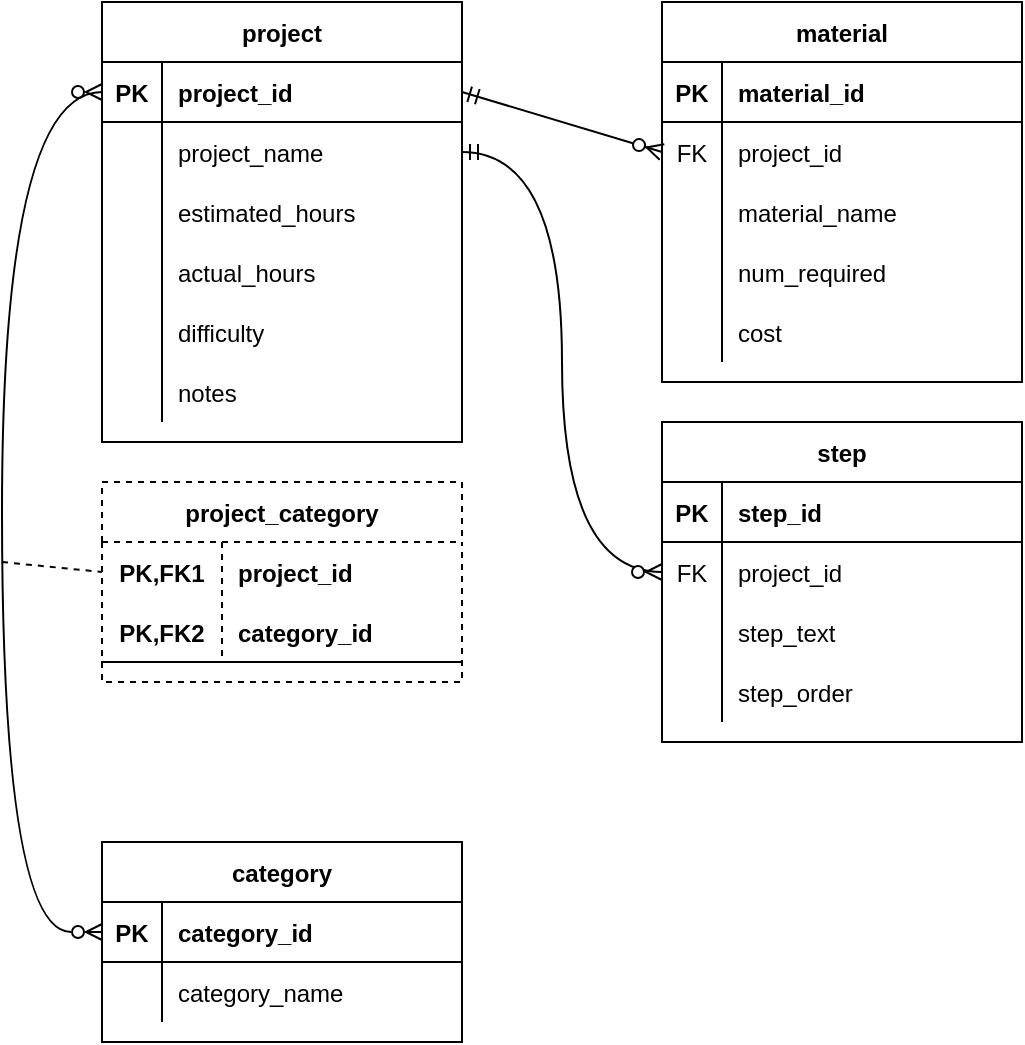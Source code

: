 <mxfile version="20.2.3" type="device"><diagram id="1y8K3bu9FHBaIjWoL1Ph" name="Page-1"><mxGraphModel dx="782" dy="1217" grid="1" gridSize="10" guides="1" tooltips="1" connect="1" arrows="1" fold="1" page="1" pageScale="1" pageWidth="850" pageHeight="1100" math="0" shadow="0"><root><mxCell id="0"/><mxCell id="1" parent="0"/><mxCell id="rn6JKYpiXA6w8FMSCXuJ-1" value="project" style="shape=table;startSize=30;container=1;collapsible=1;childLayout=tableLayout;fixedRows=1;rowLines=0;fontStyle=1;align=center;resizeLast=1;" vertex="1" parent="1"><mxGeometry x="210" y="110" width="180" height="220" as="geometry"/></mxCell><mxCell id="rn6JKYpiXA6w8FMSCXuJ-2" value="" style="shape=tableRow;horizontal=0;startSize=0;swimlaneHead=0;swimlaneBody=0;fillColor=none;collapsible=0;dropTarget=0;points=[[0,0.5],[1,0.5]];portConstraint=eastwest;top=0;left=0;right=0;bottom=1;" vertex="1" parent="rn6JKYpiXA6w8FMSCXuJ-1"><mxGeometry y="30" width="180" height="30" as="geometry"/></mxCell><mxCell id="rn6JKYpiXA6w8FMSCXuJ-3" value="PK" style="shape=partialRectangle;connectable=0;fillColor=none;top=0;left=0;bottom=0;right=0;fontStyle=1;overflow=hidden;" vertex="1" parent="rn6JKYpiXA6w8FMSCXuJ-2"><mxGeometry width="30" height="30" as="geometry"><mxRectangle width="30" height="30" as="alternateBounds"/></mxGeometry></mxCell><mxCell id="rn6JKYpiXA6w8FMSCXuJ-4" value="project_id" style="shape=partialRectangle;connectable=0;fillColor=none;top=0;left=0;bottom=0;right=0;align=left;spacingLeft=6;fontStyle=1;overflow=hidden;" vertex="1" parent="rn6JKYpiXA6w8FMSCXuJ-2"><mxGeometry x="30" width="150" height="30" as="geometry"><mxRectangle width="150" height="30" as="alternateBounds"/></mxGeometry></mxCell><mxCell id="rn6JKYpiXA6w8FMSCXuJ-5" value="" style="shape=tableRow;horizontal=0;startSize=0;swimlaneHead=0;swimlaneBody=0;fillColor=none;collapsible=0;dropTarget=0;points=[[0,0.5],[1,0.5]];portConstraint=eastwest;top=0;left=0;right=0;bottom=0;" vertex="1" parent="rn6JKYpiXA6w8FMSCXuJ-1"><mxGeometry y="60" width="180" height="30" as="geometry"/></mxCell><mxCell id="rn6JKYpiXA6w8FMSCXuJ-6" value="" style="shape=partialRectangle;connectable=0;fillColor=none;top=0;left=0;bottom=0;right=0;editable=1;overflow=hidden;" vertex="1" parent="rn6JKYpiXA6w8FMSCXuJ-5"><mxGeometry width="30" height="30" as="geometry"><mxRectangle width="30" height="30" as="alternateBounds"/></mxGeometry></mxCell><mxCell id="rn6JKYpiXA6w8FMSCXuJ-7" value="project_name" style="shape=partialRectangle;connectable=0;fillColor=none;top=0;left=0;bottom=0;right=0;align=left;spacingLeft=6;overflow=hidden;" vertex="1" parent="rn6JKYpiXA6w8FMSCXuJ-5"><mxGeometry x="30" width="150" height="30" as="geometry"><mxRectangle width="150" height="30" as="alternateBounds"/></mxGeometry></mxCell><mxCell id="rn6JKYpiXA6w8FMSCXuJ-8" value="" style="shape=tableRow;horizontal=0;startSize=0;swimlaneHead=0;swimlaneBody=0;fillColor=none;collapsible=0;dropTarget=0;points=[[0,0.5],[1,0.5]];portConstraint=eastwest;top=0;left=0;right=0;bottom=0;" vertex="1" parent="rn6JKYpiXA6w8FMSCXuJ-1"><mxGeometry y="90" width="180" height="30" as="geometry"/></mxCell><mxCell id="rn6JKYpiXA6w8FMSCXuJ-9" value="" style="shape=partialRectangle;connectable=0;fillColor=none;top=0;left=0;bottom=0;right=0;editable=1;overflow=hidden;" vertex="1" parent="rn6JKYpiXA6w8FMSCXuJ-8"><mxGeometry width="30" height="30" as="geometry"><mxRectangle width="30" height="30" as="alternateBounds"/></mxGeometry></mxCell><mxCell id="rn6JKYpiXA6w8FMSCXuJ-10" value="estimated_hours" style="shape=partialRectangle;connectable=0;fillColor=none;top=0;left=0;bottom=0;right=0;align=left;spacingLeft=6;overflow=hidden;" vertex="1" parent="rn6JKYpiXA6w8FMSCXuJ-8"><mxGeometry x="30" width="150" height="30" as="geometry"><mxRectangle width="150" height="30" as="alternateBounds"/></mxGeometry></mxCell><mxCell id="rn6JKYpiXA6w8FMSCXuJ-11" value="" style="shape=tableRow;horizontal=0;startSize=0;swimlaneHead=0;swimlaneBody=0;fillColor=none;collapsible=0;dropTarget=0;points=[[0,0.5],[1,0.5]];portConstraint=eastwest;top=0;left=0;right=0;bottom=0;" vertex="1" parent="rn6JKYpiXA6w8FMSCXuJ-1"><mxGeometry y="120" width="180" height="30" as="geometry"/></mxCell><mxCell id="rn6JKYpiXA6w8FMSCXuJ-12" value="" style="shape=partialRectangle;connectable=0;fillColor=none;top=0;left=0;bottom=0;right=0;editable=1;overflow=hidden;" vertex="1" parent="rn6JKYpiXA6w8FMSCXuJ-11"><mxGeometry width="30" height="30" as="geometry"><mxRectangle width="30" height="30" as="alternateBounds"/></mxGeometry></mxCell><mxCell id="rn6JKYpiXA6w8FMSCXuJ-13" value="actual_hours" style="shape=partialRectangle;connectable=0;fillColor=none;top=0;left=0;bottom=0;right=0;align=left;spacingLeft=6;overflow=hidden;" vertex="1" parent="rn6JKYpiXA6w8FMSCXuJ-11"><mxGeometry x="30" width="150" height="30" as="geometry"><mxRectangle width="150" height="30" as="alternateBounds"/></mxGeometry></mxCell><mxCell id="rn6JKYpiXA6w8FMSCXuJ-14" style="shape=tableRow;horizontal=0;startSize=0;swimlaneHead=0;swimlaneBody=0;fillColor=none;collapsible=0;dropTarget=0;points=[[0,0.5],[1,0.5]];portConstraint=eastwest;top=0;left=0;right=0;bottom=0;" vertex="1" parent="rn6JKYpiXA6w8FMSCXuJ-1"><mxGeometry y="150" width="180" height="30" as="geometry"/></mxCell><mxCell id="rn6JKYpiXA6w8FMSCXuJ-15" style="shape=partialRectangle;connectable=0;fillColor=none;top=0;left=0;bottom=0;right=0;editable=1;overflow=hidden;" vertex="1" parent="rn6JKYpiXA6w8FMSCXuJ-14"><mxGeometry width="30" height="30" as="geometry"><mxRectangle width="30" height="30" as="alternateBounds"/></mxGeometry></mxCell><mxCell id="rn6JKYpiXA6w8FMSCXuJ-16" value="difficulty" style="shape=partialRectangle;connectable=0;fillColor=none;top=0;left=0;bottom=0;right=0;align=left;spacingLeft=6;overflow=hidden;" vertex="1" parent="rn6JKYpiXA6w8FMSCXuJ-14"><mxGeometry x="30" width="150" height="30" as="geometry"><mxRectangle width="150" height="30" as="alternateBounds"/></mxGeometry></mxCell><mxCell id="rn6JKYpiXA6w8FMSCXuJ-17" style="shape=tableRow;horizontal=0;startSize=0;swimlaneHead=0;swimlaneBody=0;fillColor=none;collapsible=0;dropTarget=0;points=[[0,0.5],[1,0.5]];portConstraint=eastwest;top=0;left=0;right=0;bottom=0;" vertex="1" parent="rn6JKYpiXA6w8FMSCXuJ-1"><mxGeometry y="180" width="180" height="30" as="geometry"/></mxCell><mxCell id="rn6JKYpiXA6w8FMSCXuJ-18" style="shape=partialRectangle;connectable=0;fillColor=none;top=0;left=0;bottom=0;right=0;editable=1;overflow=hidden;" vertex="1" parent="rn6JKYpiXA6w8FMSCXuJ-17"><mxGeometry width="30" height="30" as="geometry"><mxRectangle width="30" height="30" as="alternateBounds"/></mxGeometry></mxCell><mxCell id="rn6JKYpiXA6w8FMSCXuJ-19" value="notes" style="shape=partialRectangle;connectable=0;fillColor=none;top=0;left=0;bottom=0;right=0;align=left;spacingLeft=6;overflow=hidden;" vertex="1" parent="rn6JKYpiXA6w8FMSCXuJ-17"><mxGeometry x="30" width="150" height="30" as="geometry"><mxRectangle width="150" height="30" as="alternateBounds"/></mxGeometry></mxCell><mxCell id="rn6JKYpiXA6w8FMSCXuJ-20" value="material" style="shape=table;startSize=30;container=1;collapsible=1;childLayout=tableLayout;fixedRows=1;rowLines=0;fontStyle=1;align=center;resizeLast=1;" vertex="1" parent="1"><mxGeometry x="490" y="110" width="180" height="190" as="geometry"/></mxCell><mxCell id="rn6JKYpiXA6w8FMSCXuJ-21" value="" style="shape=tableRow;horizontal=0;startSize=0;swimlaneHead=0;swimlaneBody=0;fillColor=none;collapsible=0;dropTarget=0;points=[[0,0.5],[1,0.5]];portConstraint=eastwest;top=0;left=0;right=0;bottom=1;" vertex="1" parent="rn6JKYpiXA6w8FMSCXuJ-20"><mxGeometry y="30" width="180" height="30" as="geometry"/></mxCell><mxCell id="rn6JKYpiXA6w8FMSCXuJ-22" value="PK" style="shape=partialRectangle;connectable=0;fillColor=none;top=0;left=0;bottom=0;right=0;fontStyle=1;overflow=hidden;" vertex="1" parent="rn6JKYpiXA6w8FMSCXuJ-21"><mxGeometry width="30" height="30" as="geometry"><mxRectangle width="30" height="30" as="alternateBounds"/></mxGeometry></mxCell><mxCell id="rn6JKYpiXA6w8FMSCXuJ-23" value="material_id" style="shape=partialRectangle;connectable=0;fillColor=none;top=0;left=0;bottom=0;right=0;align=left;spacingLeft=6;fontStyle=1;overflow=hidden;" vertex="1" parent="rn6JKYpiXA6w8FMSCXuJ-21"><mxGeometry x="30" width="150" height="30" as="geometry"><mxRectangle width="150" height="30" as="alternateBounds"/></mxGeometry></mxCell><mxCell id="rn6JKYpiXA6w8FMSCXuJ-24" value="" style="shape=tableRow;horizontal=0;startSize=0;swimlaneHead=0;swimlaneBody=0;fillColor=none;collapsible=0;dropTarget=0;points=[[0,0.5],[1,0.5]];portConstraint=eastwest;top=0;left=0;right=0;bottom=0;" vertex="1" parent="rn6JKYpiXA6w8FMSCXuJ-20"><mxGeometry y="60" width="180" height="30" as="geometry"/></mxCell><mxCell id="rn6JKYpiXA6w8FMSCXuJ-25" value="FK" style="shape=partialRectangle;connectable=0;fillColor=none;top=0;left=0;bottom=0;right=0;editable=1;overflow=hidden;" vertex="1" parent="rn6JKYpiXA6w8FMSCXuJ-24"><mxGeometry width="30" height="30" as="geometry"><mxRectangle width="30" height="30" as="alternateBounds"/></mxGeometry></mxCell><mxCell id="rn6JKYpiXA6w8FMSCXuJ-26" value="project_id" style="shape=partialRectangle;connectable=0;fillColor=none;top=0;left=0;bottom=0;right=0;align=left;spacingLeft=6;overflow=hidden;" vertex="1" parent="rn6JKYpiXA6w8FMSCXuJ-24"><mxGeometry x="30" width="150" height="30" as="geometry"><mxRectangle width="150" height="30" as="alternateBounds"/></mxGeometry></mxCell><mxCell id="rn6JKYpiXA6w8FMSCXuJ-27" value="" style="shape=tableRow;horizontal=0;startSize=0;swimlaneHead=0;swimlaneBody=0;fillColor=none;collapsible=0;dropTarget=0;points=[[0,0.5],[1,0.5]];portConstraint=eastwest;top=0;left=0;right=0;bottom=0;" vertex="1" parent="rn6JKYpiXA6w8FMSCXuJ-20"><mxGeometry y="90" width="180" height="30" as="geometry"/></mxCell><mxCell id="rn6JKYpiXA6w8FMSCXuJ-28" value="" style="shape=partialRectangle;connectable=0;fillColor=none;top=0;left=0;bottom=0;right=0;editable=1;overflow=hidden;" vertex="1" parent="rn6JKYpiXA6w8FMSCXuJ-27"><mxGeometry width="30" height="30" as="geometry"><mxRectangle width="30" height="30" as="alternateBounds"/></mxGeometry></mxCell><mxCell id="rn6JKYpiXA6w8FMSCXuJ-29" value="material_name" style="shape=partialRectangle;connectable=0;fillColor=none;top=0;left=0;bottom=0;right=0;align=left;spacingLeft=6;overflow=hidden;" vertex="1" parent="rn6JKYpiXA6w8FMSCXuJ-27"><mxGeometry x="30" width="150" height="30" as="geometry"><mxRectangle width="150" height="30" as="alternateBounds"/></mxGeometry></mxCell><mxCell id="rn6JKYpiXA6w8FMSCXuJ-30" value="" style="shape=tableRow;horizontal=0;startSize=0;swimlaneHead=0;swimlaneBody=0;fillColor=none;collapsible=0;dropTarget=0;points=[[0,0.5],[1,0.5]];portConstraint=eastwest;top=0;left=0;right=0;bottom=0;" vertex="1" parent="rn6JKYpiXA6w8FMSCXuJ-20"><mxGeometry y="120" width="180" height="30" as="geometry"/></mxCell><mxCell id="rn6JKYpiXA6w8FMSCXuJ-31" value="" style="shape=partialRectangle;connectable=0;fillColor=none;top=0;left=0;bottom=0;right=0;editable=1;overflow=hidden;" vertex="1" parent="rn6JKYpiXA6w8FMSCXuJ-30"><mxGeometry width="30" height="30" as="geometry"><mxRectangle width="30" height="30" as="alternateBounds"/></mxGeometry></mxCell><mxCell id="rn6JKYpiXA6w8FMSCXuJ-32" value="num_required" style="shape=partialRectangle;connectable=0;fillColor=none;top=0;left=0;bottom=0;right=0;align=left;spacingLeft=6;overflow=hidden;" vertex="1" parent="rn6JKYpiXA6w8FMSCXuJ-30"><mxGeometry x="30" width="150" height="30" as="geometry"><mxRectangle width="150" height="30" as="alternateBounds"/></mxGeometry></mxCell><mxCell id="rn6JKYpiXA6w8FMSCXuJ-33" style="shape=tableRow;horizontal=0;startSize=0;swimlaneHead=0;swimlaneBody=0;fillColor=none;collapsible=0;dropTarget=0;points=[[0,0.5],[1,0.5]];portConstraint=eastwest;top=0;left=0;right=0;bottom=0;" vertex="1" parent="rn6JKYpiXA6w8FMSCXuJ-20"><mxGeometry y="150" width="180" height="30" as="geometry"/></mxCell><mxCell id="rn6JKYpiXA6w8FMSCXuJ-34" style="shape=partialRectangle;connectable=0;fillColor=none;top=0;left=0;bottom=0;right=0;editable=1;overflow=hidden;" vertex="1" parent="rn6JKYpiXA6w8FMSCXuJ-33"><mxGeometry width="30" height="30" as="geometry"><mxRectangle width="30" height="30" as="alternateBounds"/></mxGeometry></mxCell><mxCell id="rn6JKYpiXA6w8FMSCXuJ-35" value="cost" style="shape=partialRectangle;connectable=0;fillColor=none;top=0;left=0;bottom=0;right=0;align=left;spacingLeft=6;overflow=hidden;" vertex="1" parent="rn6JKYpiXA6w8FMSCXuJ-33"><mxGeometry x="30" width="150" height="30" as="geometry"><mxRectangle width="150" height="30" as="alternateBounds"/></mxGeometry></mxCell><mxCell id="rn6JKYpiXA6w8FMSCXuJ-36" value="category" style="shape=table;startSize=30;container=1;collapsible=1;childLayout=tableLayout;fixedRows=1;rowLines=0;fontStyle=1;align=center;resizeLast=1;" vertex="1" parent="1"><mxGeometry x="210" y="530" width="180" height="100" as="geometry"/></mxCell><mxCell id="rn6JKYpiXA6w8FMSCXuJ-37" value="" style="shape=tableRow;horizontal=0;startSize=0;swimlaneHead=0;swimlaneBody=0;fillColor=none;collapsible=0;dropTarget=0;points=[[0,0.5],[1,0.5]];portConstraint=eastwest;top=0;left=0;right=0;bottom=1;" vertex="1" parent="rn6JKYpiXA6w8FMSCXuJ-36"><mxGeometry y="30" width="180" height="30" as="geometry"/></mxCell><mxCell id="rn6JKYpiXA6w8FMSCXuJ-38" value="PK" style="shape=partialRectangle;connectable=0;fillColor=none;top=0;left=0;bottom=0;right=0;fontStyle=1;overflow=hidden;" vertex="1" parent="rn6JKYpiXA6w8FMSCXuJ-37"><mxGeometry width="30" height="30" as="geometry"><mxRectangle width="30" height="30" as="alternateBounds"/></mxGeometry></mxCell><mxCell id="rn6JKYpiXA6w8FMSCXuJ-39" value="category_id" style="shape=partialRectangle;connectable=0;fillColor=none;top=0;left=0;bottom=0;right=0;align=left;spacingLeft=6;fontStyle=1;overflow=hidden;" vertex="1" parent="rn6JKYpiXA6w8FMSCXuJ-37"><mxGeometry x="30" width="150" height="30" as="geometry"><mxRectangle width="150" height="30" as="alternateBounds"/></mxGeometry></mxCell><mxCell id="rn6JKYpiXA6w8FMSCXuJ-40" value="" style="shape=tableRow;horizontal=0;startSize=0;swimlaneHead=0;swimlaneBody=0;fillColor=none;collapsible=0;dropTarget=0;points=[[0,0.5],[1,0.5]];portConstraint=eastwest;top=0;left=0;right=0;bottom=0;" vertex="1" parent="rn6JKYpiXA6w8FMSCXuJ-36"><mxGeometry y="60" width="180" height="30" as="geometry"/></mxCell><mxCell id="rn6JKYpiXA6w8FMSCXuJ-41" value="" style="shape=partialRectangle;connectable=0;fillColor=none;top=0;left=0;bottom=0;right=0;editable=1;overflow=hidden;" vertex="1" parent="rn6JKYpiXA6w8FMSCXuJ-40"><mxGeometry width="30" height="30" as="geometry"><mxRectangle width="30" height="30" as="alternateBounds"/></mxGeometry></mxCell><mxCell id="rn6JKYpiXA6w8FMSCXuJ-42" value="category_name" style="shape=partialRectangle;connectable=0;fillColor=none;top=0;left=0;bottom=0;right=0;align=left;spacingLeft=6;overflow=hidden;" vertex="1" parent="rn6JKYpiXA6w8FMSCXuJ-40"><mxGeometry x="30" width="150" height="30" as="geometry"><mxRectangle width="150" height="30" as="alternateBounds"/></mxGeometry></mxCell><mxCell id="rn6JKYpiXA6w8FMSCXuJ-49" value="step" style="shape=table;startSize=30;container=1;collapsible=1;childLayout=tableLayout;fixedRows=1;rowLines=0;fontStyle=1;align=center;resizeLast=1;" vertex="1" parent="1"><mxGeometry x="490" y="320" width="180" height="160" as="geometry"/></mxCell><mxCell id="rn6JKYpiXA6w8FMSCXuJ-50" value="" style="shape=tableRow;horizontal=0;startSize=0;swimlaneHead=0;swimlaneBody=0;fillColor=none;collapsible=0;dropTarget=0;points=[[0,0.5],[1,0.5]];portConstraint=eastwest;top=0;left=0;right=0;bottom=1;" vertex="1" parent="rn6JKYpiXA6w8FMSCXuJ-49"><mxGeometry y="30" width="180" height="30" as="geometry"/></mxCell><mxCell id="rn6JKYpiXA6w8FMSCXuJ-51" value="PK" style="shape=partialRectangle;connectable=0;fillColor=none;top=0;left=0;bottom=0;right=0;fontStyle=1;overflow=hidden;" vertex="1" parent="rn6JKYpiXA6w8FMSCXuJ-50"><mxGeometry width="30" height="30" as="geometry"><mxRectangle width="30" height="30" as="alternateBounds"/></mxGeometry></mxCell><mxCell id="rn6JKYpiXA6w8FMSCXuJ-52" value="step_id" style="shape=partialRectangle;connectable=0;fillColor=none;top=0;left=0;bottom=0;right=0;align=left;spacingLeft=6;fontStyle=1;overflow=hidden;" vertex="1" parent="rn6JKYpiXA6w8FMSCXuJ-50"><mxGeometry x="30" width="150" height="30" as="geometry"><mxRectangle width="150" height="30" as="alternateBounds"/></mxGeometry></mxCell><mxCell id="rn6JKYpiXA6w8FMSCXuJ-53" value="" style="shape=tableRow;horizontal=0;startSize=0;swimlaneHead=0;swimlaneBody=0;fillColor=none;collapsible=0;dropTarget=0;points=[[0,0.5],[1,0.5]];portConstraint=eastwest;top=0;left=0;right=0;bottom=0;" vertex="1" parent="rn6JKYpiXA6w8FMSCXuJ-49"><mxGeometry y="60" width="180" height="30" as="geometry"/></mxCell><mxCell id="rn6JKYpiXA6w8FMSCXuJ-54" value="FK" style="shape=partialRectangle;connectable=0;fillColor=none;top=0;left=0;bottom=0;right=0;editable=1;overflow=hidden;" vertex="1" parent="rn6JKYpiXA6w8FMSCXuJ-53"><mxGeometry width="30" height="30" as="geometry"><mxRectangle width="30" height="30" as="alternateBounds"/></mxGeometry></mxCell><mxCell id="rn6JKYpiXA6w8FMSCXuJ-55" value="project_id" style="shape=partialRectangle;connectable=0;fillColor=none;top=0;left=0;bottom=0;right=0;align=left;spacingLeft=6;overflow=hidden;" vertex="1" parent="rn6JKYpiXA6w8FMSCXuJ-53"><mxGeometry x="30" width="150" height="30" as="geometry"><mxRectangle width="150" height="30" as="alternateBounds"/></mxGeometry></mxCell><mxCell id="rn6JKYpiXA6w8FMSCXuJ-56" value="" style="shape=tableRow;horizontal=0;startSize=0;swimlaneHead=0;swimlaneBody=0;fillColor=none;collapsible=0;dropTarget=0;points=[[0,0.5],[1,0.5]];portConstraint=eastwest;top=0;left=0;right=0;bottom=0;" vertex="1" parent="rn6JKYpiXA6w8FMSCXuJ-49"><mxGeometry y="90" width="180" height="30" as="geometry"/></mxCell><mxCell id="rn6JKYpiXA6w8FMSCXuJ-57" value="" style="shape=partialRectangle;connectable=0;fillColor=none;top=0;left=0;bottom=0;right=0;editable=1;overflow=hidden;" vertex="1" parent="rn6JKYpiXA6w8FMSCXuJ-56"><mxGeometry width="30" height="30" as="geometry"><mxRectangle width="30" height="30" as="alternateBounds"/></mxGeometry></mxCell><mxCell id="rn6JKYpiXA6w8FMSCXuJ-58" value="step_text" style="shape=partialRectangle;connectable=0;fillColor=none;top=0;left=0;bottom=0;right=0;align=left;spacingLeft=6;overflow=hidden;" vertex="1" parent="rn6JKYpiXA6w8FMSCXuJ-56"><mxGeometry x="30" width="150" height="30" as="geometry"><mxRectangle width="150" height="30" as="alternateBounds"/></mxGeometry></mxCell><mxCell id="rn6JKYpiXA6w8FMSCXuJ-59" value="" style="shape=tableRow;horizontal=0;startSize=0;swimlaneHead=0;swimlaneBody=0;fillColor=none;collapsible=0;dropTarget=0;points=[[0,0.5],[1,0.5]];portConstraint=eastwest;top=0;left=0;right=0;bottom=0;" vertex="1" parent="rn6JKYpiXA6w8FMSCXuJ-49"><mxGeometry y="120" width="180" height="30" as="geometry"/></mxCell><mxCell id="rn6JKYpiXA6w8FMSCXuJ-60" value="" style="shape=partialRectangle;connectable=0;fillColor=none;top=0;left=0;bottom=0;right=0;editable=1;overflow=hidden;" vertex="1" parent="rn6JKYpiXA6w8FMSCXuJ-59"><mxGeometry width="30" height="30" as="geometry"><mxRectangle width="30" height="30" as="alternateBounds"/></mxGeometry></mxCell><mxCell id="rn6JKYpiXA6w8FMSCXuJ-61" value="step_order" style="shape=partialRectangle;connectable=0;fillColor=none;top=0;left=0;bottom=0;right=0;align=left;spacingLeft=6;overflow=hidden;" vertex="1" parent="rn6JKYpiXA6w8FMSCXuJ-59"><mxGeometry x="30" width="150" height="30" as="geometry"><mxRectangle width="150" height="30" as="alternateBounds"/></mxGeometry></mxCell><mxCell id="rn6JKYpiXA6w8FMSCXuJ-62" value="project_category" style="shape=table;startSize=30;container=1;collapsible=1;childLayout=tableLayout;fixedRows=1;rowLines=0;fontStyle=1;align=center;resizeLast=1;dashed=1;" vertex="1" parent="1"><mxGeometry x="210" y="350" width="180" height="100" as="geometry"/></mxCell><mxCell id="rn6JKYpiXA6w8FMSCXuJ-63" value="" style="shape=tableRow;horizontal=0;startSize=0;swimlaneHead=0;swimlaneBody=0;fillColor=none;collapsible=0;dropTarget=0;points=[[0,0.5],[1,0.5]];portConstraint=eastwest;top=0;left=0;right=0;bottom=0;" vertex="1" parent="rn6JKYpiXA6w8FMSCXuJ-62"><mxGeometry y="30" width="180" height="30" as="geometry"/></mxCell><mxCell id="rn6JKYpiXA6w8FMSCXuJ-64" value="PK,FK1" style="shape=partialRectangle;connectable=0;fillColor=none;top=0;left=0;bottom=0;right=0;fontStyle=1;overflow=hidden;" vertex="1" parent="rn6JKYpiXA6w8FMSCXuJ-63"><mxGeometry width="60" height="30" as="geometry"><mxRectangle width="60" height="30" as="alternateBounds"/></mxGeometry></mxCell><mxCell id="rn6JKYpiXA6w8FMSCXuJ-65" value="project_id" style="shape=partialRectangle;connectable=0;fillColor=none;top=0;left=0;bottom=0;right=0;align=left;spacingLeft=6;fontStyle=1;overflow=hidden;" vertex="1" parent="rn6JKYpiXA6w8FMSCXuJ-63"><mxGeometry x="60" width="120" height="30" as="geometry"><mxRectangle width="120" height="30" as="alternateBounds"/></mxGeometry></mxCell><mxCell id="rn6JKYpiXA6w8FMSCXuJ-66" value="" style="shape=tableRow;horizontal=0;startSize=0;swimlaneHead=0;swimlaneBody=0;fillColor=none;collapsible=0;dropTarget=0;points=[[0,0.5],[1,0.5]];portConstraint=eastwest;top=0;left=0;right=0;bottom=1;" vertex="1" parent="rn6JKYpiXA6w8FMSCXuJ-62"><mxGeometry y="60" width="180" height="30" as="geometry"/></mxCell><mxCell id="rn6JKYpiXA6w8FMSCXuJ-67" value="PK,FK2" style="shape=partialRectangle;connectable=0;fillColor=none;top=0;left=0;bottom=0;right=0;fontStyle=1;overflow=hidden;" vertex="1" parent="rn6JKYpiXA6w8FMSCXuJ-66"><mxGeometry width="60" height="30" as="geometry"><mxRectangle width="60" height="30" as="alternateBounds"/></mxGeometry></mxCell><mxCell id="rn6JKYpiXA6w8FMSCXuJ-68" value="category_id" style="shape=partialRectangle;connectable=0;fillColor=none;top=0;left=0;bottom=0;right=0;align=left;spacingLeft=6;fontStyle=1;overflow=hidden;" vertex="1" parent="rn6JKYpiXA6w8FMSCXuJ-66"><mxGeometry x="60" width="120" height="30" as="geometry"><mxRectangle width="120" height="30" as="alternateBounds"/></mxGeometry></mxCell><mxCell id="rn6JKYpiXA6w8FMSCXuJ-77" value="" style="fontSize=12;html=1;endArrow=ERzeroToMany;endFill=1;rounded=0;exitX=0;exitY=0.5;exitDx=0;exitDy=0;entryX=0;entryY=0.5;entryDx=0;entryDy=0;edgeStyle=orthogonalEdgeStyle;curved=1;startArrow=ERzeroToMany;startFill=0;" edge="1" parent="1" source="rn6JKYpiXA6w8FMSCXuJ-37" target="rn6JKYpiXA6w8FMSCXuJ-2"><mxGeometry width="100" height="100" relative="1" as="geometry"><mxPoint x="60" y="360" as="sourcePoint"/><mxPoint x="160" y="260" as="targetPoint"/><Array as="points"><mxPoint x="160" y="575"/><mxPoint x="160" y="155"/></Array></mxGeometry></mxCell><mxCell id="rn6JKYpiXA6w8FMSCXuJ-78" value="" style="endArrow=none;html=1;rounded=0;dashed=1;entryX=0;entryY=0.5;entryDx=0;entryDy=0;" edge="1" parent="1" target="rn6JKYpiXA6w8FMSCXuJ-63"><mxGeometry relative="1" as="geometry"><mxPoint x="160" y="390" as="sourcePoint"/><mxPoint x="200" y="740" as="targetPoint"/></mxGeometry></mxCell><mxCell id="rn6JKYpiXA6w8FMSCXuJ-79" value="" style="fontSize=12;html=1;endArrow=ERzeroToMany;endFill=1;rounded=0;startArrow=ERmandOne;startFill=0;entryX=0;entryY=0.5;entryDx=0;entryDy=0;exitX=1;exitY=0.5;exitDx=0;exitDy=0;" edge="1" parent="1" source="rn6JKYpiXA6w8FMSCXuJ-2" target="rn6JKYpiXA6w8FMSCXuJ-24"><mxGeometry width="100" height="100" relative="1" as="geometry"><mxPoint x="390" y="160" as="sourcePoint"/><mxPoint x="490" y="60" as="targetPoint"/></mxGeometry></mxCell><mxCell id="rn6JKYpiXA6w8FMSCXuJ-80" value="" style="fontSize=12;html=1;endArrow=ERzeroToMany;endFill=1;rounded=0;startArrow=ERmandOne;startFill=0;exitX=1;exitY=0.5;exitDx=0;exitDy=0;edgeStyle=orthogonalEdgeStyle;curved=1;" edge="1" parent="1" source="rn6JKYpiXA6w8FMSCXuJ-5" target="rn6JKYpiXA6w8FMSCXuJ-53"><mxGeometry width="100" height="100" relative="1" as="geometry"><mxPoint x="470" y="640" as="sourcePoint"/><mxPoint x="570" y="540" as="targetPoint"/></mxGeometry></mxCell></root></mxGraphModel></diagram></mxfile>